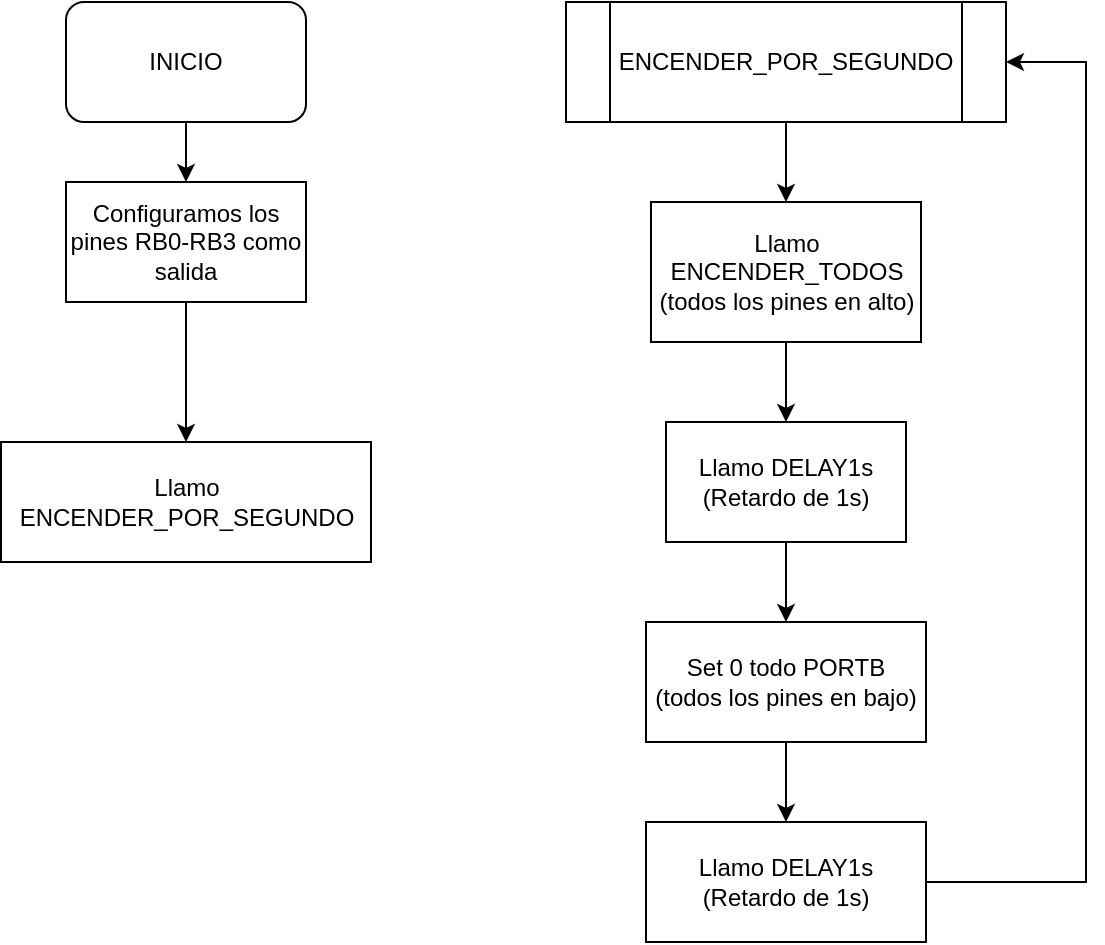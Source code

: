 <mxfile version="22.0.8" type="device">
  <diagram name="Página-1" id="SqYFFbl0ttQnpbdkQNhH">
    <mxGraphModel dx="989" dy="527" grid="1" gridSize="10" guides="1" tooltips="1" connect="1" arrows="1" fold="1" page="1" pageScale="1" pageWidth="827" pageHeight="1169" math="0" shadow="0">
      <root>
        <mxCell id="0" />
        <mxCell id="1" parent="0" />
        <mxCell id="9eN76Ij0cTDsH5-mar7y-3" value="" style="edgeStyle=orthogonalEdgeStyle;rounded=0;orthogonalLoop=1;jettySize=auto;html=1;" edge="1" parent="1" source="9eN76Ij0cTDsH5-mar7y-1" target="9eN76Ij0cTDsH5-mar7y-2">
          <mxGeometry relative="1" as="geometry" />
        </mxCell>
        <mxCell id="9eN76Ij0cTDsH5-mar7y-1" value="INICIO" style="rounded=1;whiteSpace=wrap;html=1;" vertex="1" parent="1">
          <mxGeometry x="90" y="20" width="120" height="60" as="geometry" />
        </mxCell>
        <mxCell id="9eN76Ij0cTDsH5-mar7y-5" value="" style="edgeStyle=orthogonalEdgeStyle;rounded=0;orthogonalLoop=1;jettySize=auto;html=1;" edge="1" parent="1" source="9eN76Ij0cTDsH5-mar7y-2" target="9eN76Ij0cTDsH5-mar7y-4">
          <mxGeometry relative="1" as="geometry" />
        </mxCell>
        <mxCell id="9eN76Ij0cTDsH5-mar7y-2" value="Configuramos los pines RB0-RB3 como salida" style="rounded=0;whiteSpace=wrap;html=1;" vertex="1" parent="1">
          <mxGeometry x="90" y="110" width="120" height="60" as="geometry" />
        </mxCell>
        <mxCell id="9eN76Ij0cTDsH5-mar7y-4" value="Llamo ENCENDER_POR_SEGUNDO" style="rounded=0;whiteSpace=wrap;html=1;" vertex="1" parent="1">
          <mxGeometry x="57.5" y="240" width="185" height="60" as="geometry" />
        </mxCell>
        <mxCell id="9eN76Ij0cTDsH5-mar7y-8" value="" style="edgeStyle=orthogonalEdgeStyle;rounded=0;orthogonalLoop=1;jettySize=auto;html=1;" edge="1" parent="1" source="9eN76Ij0cTDsH5-mar7y-6" target="9eN76Ij0cTDsH5-mar7y-7">
          <mxGeometry relative="1" as="geometry" />
        </mxCell>
        <mxCell id="9eN76Ij0cTDsH5-mar7y-6" value="ENCENDER_POR_SEGUNDO" style="shape=process;whiteSpace=wrap;html=1;backgroundOutline=1;" vertex="1" parent="1">
          <mxGeometry x="340" y="20" width="220" height="60" as="geometry" />
        </mxCell>
        <mxCell id="9eN76Ij0cTDsH5-mar7y-10" value="" style="edgeStyle=orthogonalEdgeStyle;rounded=0;orthogonalLoop=1;jettySize=auto;html=1;" edge="1" parent="1" source="9eN76Ij0cTDsH5-mar7y-7" target="9eN76Ij0cTDsH5-mar7y-9">
          <mxGeometry relative="1" as="geometry" />
        </mxCell>
        <mxCell id="9eN76Ij0cTDsH5-mar7y-7" value="Llamo ENCENDER_TODOS&lt;br&gt;(todos los pines en alto)" style="whiteSpace=wrap;html=1;" vertex="1" parent="1">
          <mxGeometry x="382.5" y="120" width="135" height="70" as="geometry" />
        </mxCell>
        <mxCell id="9eN76Ij0cTDsH5-mar7y-12" value="" style="edgeStyle=orthogonalEdgeStyle;rounded=0;orthogonalLoop=1;jettySize=auto;html=1;" edge="1" parent="1" source="9eN76Ij0cTDsH5-mar7y-9" target="9eN76Ij0cTDsH5-mar7y-11">
          <mxGeometry relative="1" as="geometry" />
        </mxCell>
        <mxCell id="9eN76Ij0cTDsH5-mar7y-9" value="Llamo DELAY1s&lt;br&gt;(Retardo de 1s)" style="whiteSpace=wrap;html=1;" vertex="1" parent="1">
          <mxGeometry x="390" y="230" width="120" height="60" as="geometry" />
        </mxCell>
        <mxCell id="9eN76Ij0cTDsH5-mar7y-14" value="" style="edgeStyle=orthogonalEdgeStyle;rounded=0;orthogonalLoop=1;jettySize=auto;html=1;" edge="1" parent="1" source="9eN76Ij0cTDsH5-mar7y-11" target="9eN76Ij0cTDsH5-mar7y-13">
          <mxGeometry relative="1" as="geometry" />
        </mxCell>
        <mxCell id="9eN76Ij0cTDsH5-mar7y-11" value="Set 0 todo PORTB&lt;br&gt;(todos los pines en bajo)" style="whiteSpace=wrap;html=1;" vertex="1" parent="1">
          <mxGeometry x="380" y="330" width="140" height="60" as="geometry" />
        </mxCell>
        <mxCell id="9eN76Ij0cTDsH5-mar7y-15" style="edgeStyle=orthogonalEdgeStyle;rounded=0;orthogonalLoop=1;jettySize=auto;html=1;entryX=1;entryY=0.5;entryDx=0;entryDy=0;" edge="1" parent="1" source="9eN76Ij0cTDsH5-mar7y-13" target="9eN76Ij0cTDsH5-mar7y-6">
          <mxGeometry relative="1" as="geometry">
            <Array as="points">
              <mxPoint x="600" y="460" />
              <mxPoint x="600" y="50" />
            </Array>
          </mxGeometry>
        </mxCell>
        <mxCell id="9eN76Ij0cTDsH5-mar7y-13" value="Llamo DELAY1s&lt;br style=&quot;border-color: var(--border-color);&quot;&gt;(Retardo de 1s)" style="whiteSpace=wrap;html=1;" vertex="1" parent="1">
          <mxGeometry x="380" y="430" width="140" height="60" as="geometry" />
        </mxCell>
      </root>
    </mxGraphModel>
  </diagram>
</mxfile>
